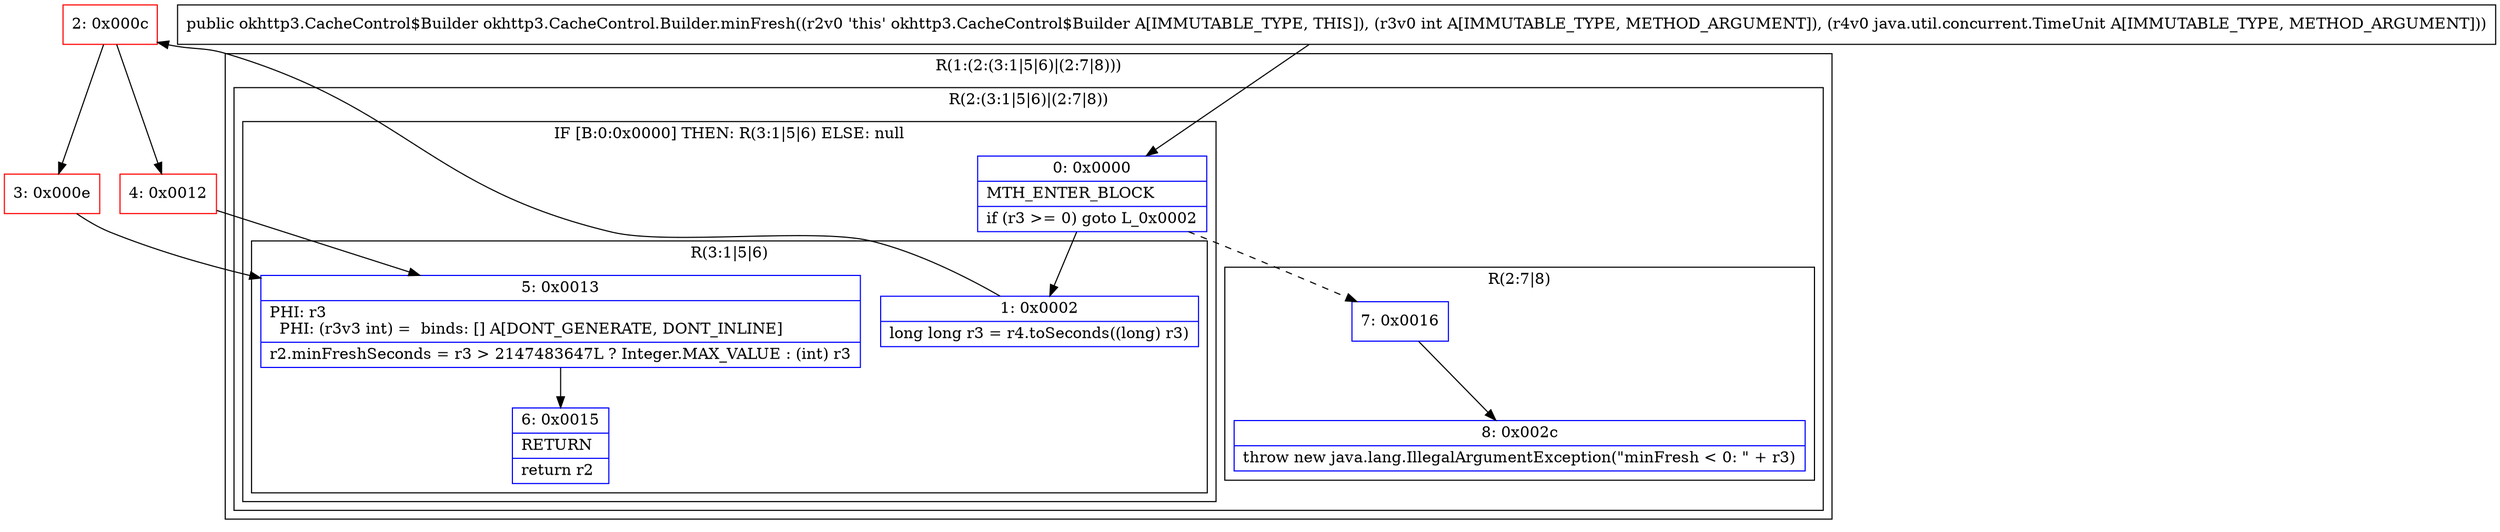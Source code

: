 digraph "CFG forokhttp3.CacheControl.Builder.minFresh(ILjava\/util\/concurrent\/TimeUnit;)Lokhttp3\/CacheControl$Builder;" {
subgraph cluster_Region_1767036171 {
label = "R(1:(2:(3:1|5|6)|(2:7|8)))";
node [shape=record,color=blue];
subgraph cluster_Region_23192189 {
label = "R(2:(3:1|5|6)|(2:7|8))";
node [shape=record,color=blue];
subgraph cluster_IfRegion_373302433 {
label = "IF [B:0:0x0000] THEN: R(3:1|5|6) ELSE: null";
node [shape=record,color=blue];
Node_0 [shape=record,label="{0\:\ 0x0000|MTH_ENTER_BLOCK\l|if (r3 \>= 0) goto L_0x0002\l}"];
subgraph cluster_Region_1748922163 {
label = "R(3:1|5|6)";
node [shape=record,color=blue];
Node_1 [shape=record,label="{1\:\ 0x0002|long long r3 = r4.toSeconds((long) r3)\l}"];
Node_5 [shape=record,label="{5\:\ 0x0013|PHI: r3 \l  PHI: (r3v3 int) =  binds: [] A[DONT_GENERATE, DONT_INLINE]\l|r2.minFreshSeconds = r3 \> 2147483647L ? Integer.MAX_VALUE : (int) r3\l}"];
Node_6 [shape=record,label="{6\:\ 0x0015|RETURN\l|return r2\l}"];
}
}
subgraph cluster_Region_1685530892 {
label = "R(2:7|8)";
node [shape=record,color=blue];
Node_7 [shape=record,label="{7\:\ 0x0016}"];
Node_8 [shape=record,label="{8\:\ 0x002c|throw new java.lang.IllegalArgumentException(\"minFresh \< 0: \" + r3)\l}"];
}
}
}
Node_2 [shape=record,color=red,label="{2\:\ 0x000c}"];
Node_3 [shape=record,color=red,label="{3\:\ 0x000e}"];
Node_4 [shape=record,color=red,label="{4\:\ 0x0012}"];
MethodNode[shape=record,label="{public okhttp3.CacheControl$Builder okhttp3.CacheControl.Builder.minFresh((r2v0 'this' okhttp3.CacheControl$Builder A[IMMUTABLE_TYPE, THIS]), (r3v0 int A[IMMUTABLE_TYPE, METHOD_ARGUMENT]), (r4v0 java.util.concurrent.TimeUnit A[IMMUTABLE_TYPE, METHOD_ARGUMENT])) }"];
MethodNode -> Node_0;
Node_0 -> Node_1;
Node_0 -> Node_7[style=dashed];
Node_1 -> Node_2;
Node_5 -> Node_6;
Node_7 -> Node_8;
Node_2 -> Node_3;
Node_2 -> Node_4;
Node_3 -> Node_5;
Node_4 -> Node_5;
}

